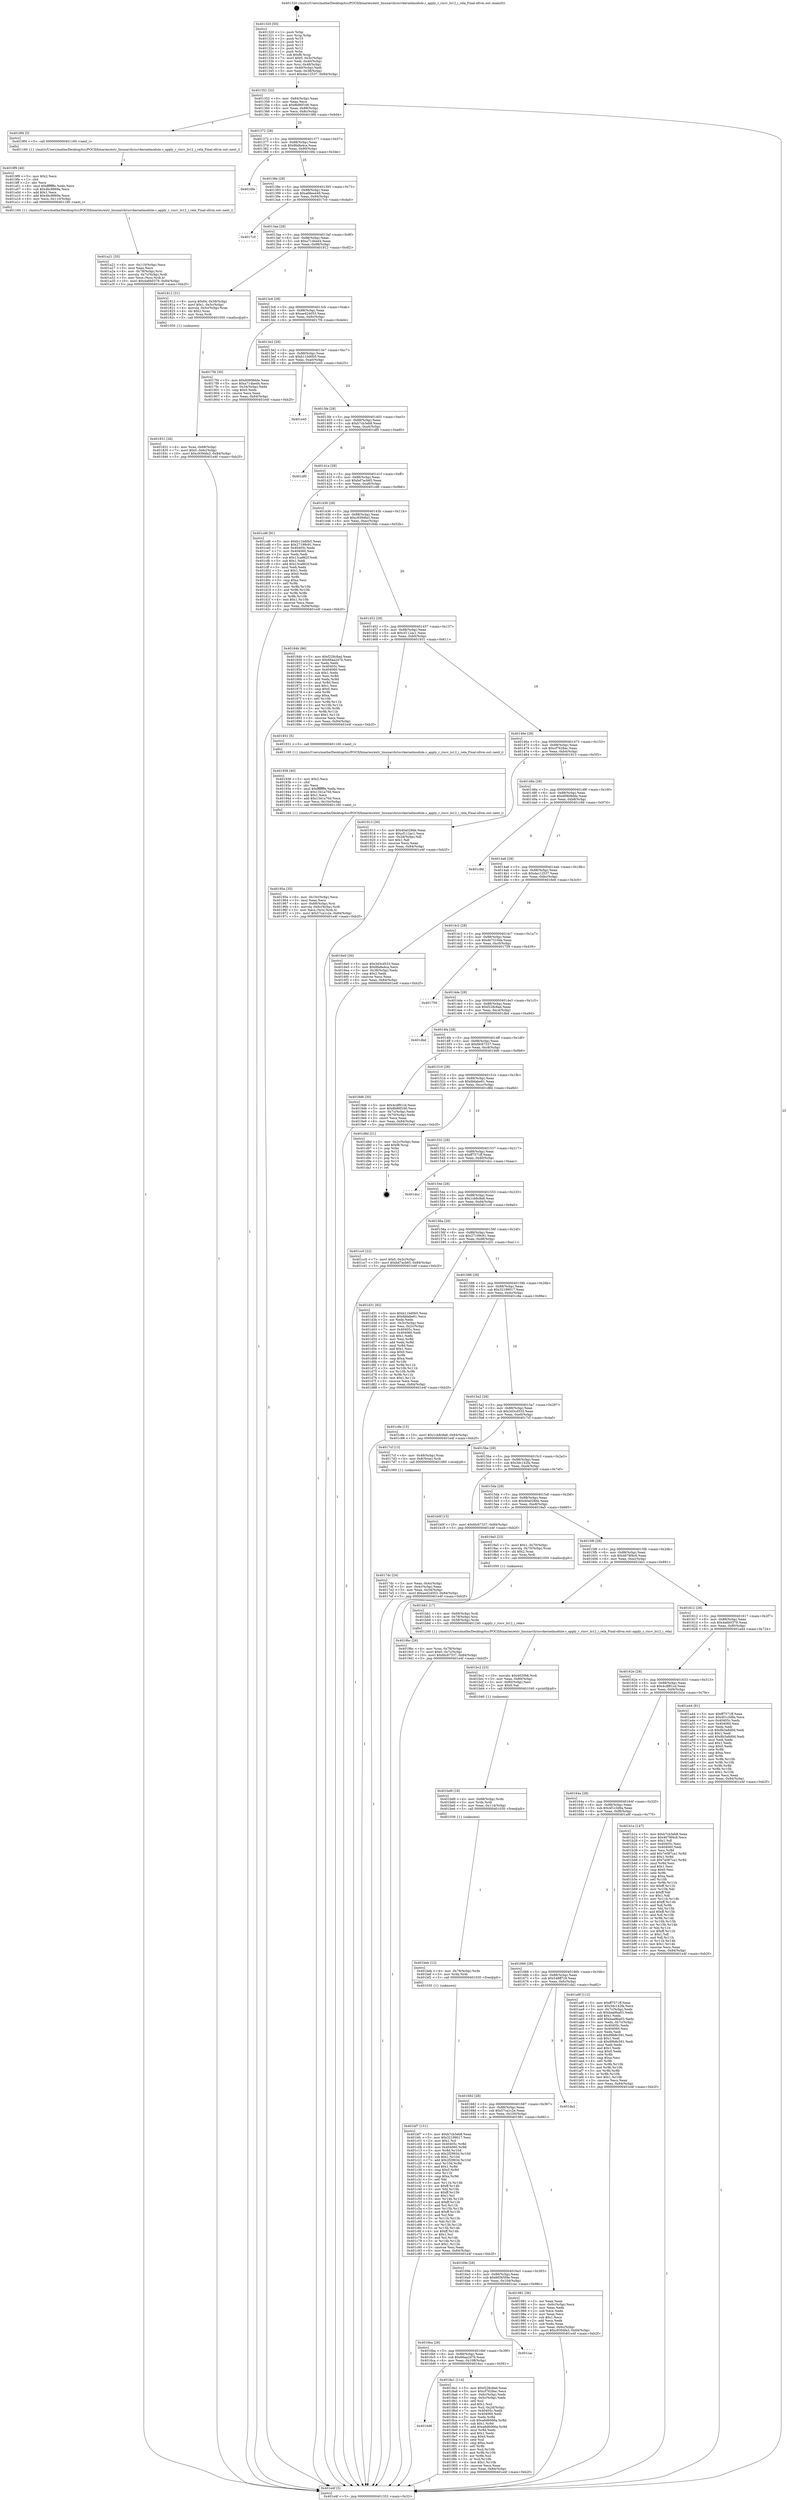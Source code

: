 digraph "0x401320" {
  label = "0x401320 (/mnt/c/Users/mathe/Desktop/tcc/POCII/binaries/extr_linuxarchriscvkernelmodule.c_apply_r_riscv_lo12_i_rela_Final-ollvm.out::main(0))"
  labelloc = "t"
  node[shape=record]

  Entry [label="",width=0.3,height=0.3,shape=circle,fillcolor=black,style=filled]
  "0x401352" [label="{
     0x401352 [32]\l
     | [instrs]\l
     &nbsp;&nbsp;0x401352 \<+6\>: mov -0x84(%rbp),%eax\l
     &nbsp;&nbsp;0x401358 \<+2\>: mov %eax,%ecx\l
     &nbsp;&nbsp;0x40135a \<+6\>: sub $0x8b86f166,%ecx\l
     &nbsp;&nbsp;0x401360 \<+6\>: mov %eax,-0x88(%rbp)\l
     &nbsp;&nbsp;0x401366 \<+6\>: mov %ecx,-0x8c(%rbp)\l
     &nbsp;&nbsp;0x40136c \<+6\>: je 00000000004019f4 \<main+0x6d4\>\l
  }"]
  "0x4019f4" [label="{
     0x4019f4 [5]\l
     | [instrs]\l
     &nbsp;&nbsp;0x4019f4 \<+5\>: call 0000000000401160 \<next_i\>\l
     | [calls]\l
     &nbsp;&nbsp;0x401160 \{1\} (/mnt/c/Users/mathe/Desktop/tcc/POCII/binaries/extr_linuxarchriscvkernelmodule.c_apply_r_riscv_lo12_i_rela_Final-ollvm.out::next_i)\l
  }"]
  "0x401372" [label="{
     0x401372 [28]\l
     | [instrs]\l
     &nbsp;&nbsp;0x401372 \<+5\>: jmp 0000000000401377 \<main+0x57\>\l
     &nbsp;&nbsp;0x401377 \<+6\>: mov -0x88(%rbp),%eax\l
     &nbsp;&nbsp;0x40137d \<+5\>: sub $0x8fa8a4ca,%eax\l
     &nbsp;&nbsp;0x401382 \<+6\>: mov %eax,-0x90(%rbp)\l
     &nbsp;&nbsp;0x401388 \<+6\>: je 00000000004016fe \<main+0x3de\>\l
  }"]
  Exit [label="",width=0.3,height=0.3,shape=circle,fillcolor=black,style=filled,peripheries=2]
  "0x4016fe" [label="{
     0x4016fe\l
  }", style=dashed]
  "0x40138e" [label="{
     0x40138e [28]\l
     | [instrs]\l
     &nbsp;&nbsp;0x40138e \<+5\>: jmp 0000000000401393 \<main+0x73\>\l
     &nbsp;&nbsp;0x401393 \<+6\>: mov -0x88(%rbp),%eax\l
     &nbsp;&nbsp;0x401399 \<+5\>: sub $0xa68ee449,%eax\l
     &nbsp;&nbsp;0x40139e \<+6\>: mov %eax,-0x94(%rbp)\l
     &nbsp;&nbsp;0x4013a4 \<+6\>: je 00000000004017c0 \<main+0x4a0\>\l
  }"]
  "0x401bf7" [label="{
     0x401bf7 [151]\l
     | [instrs]\l
     &nbsp;&nbsp;0x401bf7 \<+5\>: mov $0xb7cb3eb8,%eax\l
     &nbsp;&nbsp;0x401bfc \<+5\>: mov $0x32199017,%esi\l
     &nbsp;&nbsp;0x401c01 \<+2\>: mov $0x1,%cl\l
     &nbsp;&nbsp;0x401c03 \<+8\>: mov 0x40405c,%r8d\l
     &nbsp;&nbsp;0x401c0b \<+8\>: mov 0x404060,%r9d\l
     &nbsp;&nbsp;0x401c13 \<+3\>: mov %r8d,%r10d\l
     &nbsp;&nbsp;0x401c16 \<+7\>: sub $0x2f2993d,%r10d\l
     &nbsp;&nbsp;0x401c1d \<+4\>: sub $0x1,%r10d\l
     &nbsp;&nbsp;0x401c21 \<+7\>: add $0x2f2993d,%r10d\l
     &nbsp;&nbsp;0x401c28 \<+4\>: imul %r10d,%r8d\l
     &nbsp;&nbsp;0x401c2c \<+4\>: and $0x1,%r8d\l
     &nbsp;&nbsp;0x401c30 \<+4\>: cmp $0x0,%r8d\l
     &nbsp;&nbsp;0x401c34 \<+4\>: sete %r11b\l
     &nbsp;&nbsp;0x401c38 \<+4\>: cmp $0xa,%r9d\l
     &nbsp;&nbsp;0x401c3c \<+3\>: setl %bl\l
     &nbsp;&nbsp;0x401c3f \<+3\>: mov %r11b,%r14b\l
     &nbsp;&nbsp;0x401c42 \<+4\>: xor $0xff,%r14b\l
     &nbsp;&nbsp;0x401c46 \<+3\>: mov %bl,%r15b\l
     &nbsp;&nbsp;0x401c49 \<+4\>: xor $0xff,%r15b\l
     &nbsp;&nbsp;0x401c4d \<+3\>: xor $0x1,%cl\l
     &nbsp;&nbsp;0x401c50 \<+3\>: mov %r14b,%r12b\l
     &nbsp;&nbsp;0x401c53 \<+4\>: and $0xff,%r12b\l
     &nbsp;&nbsp;0x401c57 \<+3\>: and %cl,%r11b\l
     &nbsp;&nbsp;0x401c5a \<+3\>: mov %r15b,%r13b\l
     &nbsp;&nbsp;0x401c5d \<+4\>: and $0xff,%r13b\l
     &nbsp;&nbsp;0x401c61 \<+2\>: and %cl,%bl\l
     &nbsp;&nbsp;0x401c63 \<+3\>: or %r11b,%r12b\l
     &nbsp;&nbsp;0x401c66 \<+3\>: or %bl,%r13b\l
     &nbsp;&nbsp;0x401c69 \<+3\>: xor %r13b,%r12b\l
     &nbsp;&nbsp;0x401c6c \<+3\>: or %r15b,%r14b\l
     &nbsp;&nbsp;0x401c6f \<+4\>: xor $0xff,%r14b\l
     &nbsp;&nbsp;0x401c73 \<+3\>: or $0x1,%cl\l
     &nbsp;&nbsp;0x401c76 \<+3\>: and %cl,%r14b\l
     &nbsp;&nbsp;0x401c79 \<+3\>: or %r14b,%r12b\l
     &nbsp;&nbsp;0x401c7c \<+4\>: test $0x1,%r12b\l
     &nbsp;&nbsp;0x401c80 \<+3\>: cmovne %esi,%eax\l
     &nbsp;&nbsp;0x401c83 \<+6\>: mov %eax,-0x84(%rbp)\l
     &nbsp;&nbsp;0x401c89 \<+5\>: jmp 0000000000401e4f \<main+0xb2f\>\l
  }"]
  "0x4017c0" [label="{
     0x4017c0\l
  }", style=dashed]
  "0x4013aa" [label="{
     0x4013aa [28]\l
     | [instrs]\l
     &nbsp;&nbsp;0x4013aa \<+5\>: jmp 00000000004013af \<main+0x8f\>\l
     &nbsp;&nbsp;0x4013af \<+6\>: mov -0x88(%rbp),%eax\l
     &nbsp;&nbsp;0x4013b5 \<+5\>: sub $0xa714bed4,%eax\l
     &nbsp;&nbsp;0x4013ba \<+6\>: mov %eax,-0x98(%rbp)\l
     &nbsp;&nbsp;0x4013c0 \<+6\>: je 0000000000401812 \<main+0x4f2\>\l
  }"]
  "0x401beb" [label="{
     0x401beb [12]\l
     | [instrs]\l
     &nbsp;&nbsp;0x401beb \<+4\>: mov -0x78(%rbp),%rdx\l
     &nbsp;&nbsp;0x401bef \<+3\>: mov %rdx,%rdi\l
     &nbsp;&nbsp;0x401bf2 \<+5\>: call 0000000000401030 \<free@plt\>\l
     | [calls]\l
     &nbsp;&nbsp;0x401030 \{1\} (unknown)\l
  }"]
  "0x401812" [label="{
     0x401812 [31]\l
     | [instrs]\l
     &nbsp;&nbsp;0x401812 \<+8\>: movq $0x64,-0x58(%rbp)\l
     &nbsp;&nbsp;0x40181a \<+7\>: movl $0x1,-0x5c(%rbp)\l
     &nbsp;&nbsp;0x401821 \<+4\>: movslq -0x5c(%rbp),%rax\l
     &nbsp;&nbsp;0x401825 \<+4\>: shl $0x2,%rax\l
     &nbsp;&nbsp;0x401829 \<+3\>: mov %rax,%rdi\l
     &nbsp;&nbsp;0x40182c \<+5\>: call 0000000000401050 \<malloc@plt\>\l
     | [calls]\l
     &nbsp;&nbsp;0x401050 \{1\} (unknown)\l
  }"]
  "0x4013c6" [label="{
     0x4013c6 [28]\l
     | [instrs]\l
     &nbsp;&nbsp;0x4013c6 \<+5\>: jmp 00000000004013cb \<main+0xab\>\l
     &nbsp;&nbsp;0x4013cb \<+6\>: mov -0x88(%rbp),%eax\l
     &nbsp;&nbsp;0x4013d1 \<+5\>: sub $0xae424053,%eax\l
     &nbsp;&nbsp;0x4013d6 \<+6\>: mov %eax,-0x9c(%rbp)\l
     &nbsp;&nbsp;0x4013dc \<+6\>: je 00000000004017f4 \<main+0x4d4\>\l
  }"]
  "0x401bd9" [label="{
     0x401bd9 [18]\l
     | [instrs]\l
     &nbsp;&nbsp;0x401bd9 \<+4\>: mov -0x68(%rbp),%rdx\l
     &nbsp;&nbsp;0x401bdd \<+3\>: mov %rdx,%rdi\l
     &nbsp;&nbsp;0x401be0 \<+6\>: mov %eax,-0x114(%rbp)\l
     &nbsp;&nbsp;0x401be6 \<+5\>: call 0000000000401030 \<free@plt\>\l
     | [calls]\l
     &nbsp;&nbsp;0x401030 \{1\} (unknown)\l
  }"]
  "0x4017f4" [label="{
     0x4017f4 [30]\l
     | [instrs]\l
     &nbsp;&nbsp;0x4017f4 \<+5\>: mov $0xd0808dde,%eax\l
     &nbsp;&nbsp;0x4017f9 \<+5\>: mov $0xa714bed4,%ecx\l
     &nbsp;&nbsp;0x4017fe \<+3\>: mov -0x34(%rbp),%edx\l
     &nbsp;&nbsp;0x401801 \<+3\>: cmp $0x0,%edx\l
     &nbsp;&nbsp;0x401804 \<+3\>: cmove %ecx,%eax\l
     &nbsp;&nbsp;0x401807 \<+6\>: mov %eax,-0x84(%rbp)\l
     &nbsp;&nbsp;0x40180d \<+5\>: jmp 0000000000401e4f \<main+0xb2f\>\l
  }"]
  "0x4013e2" [label="{
     0x4013e2 [28]\l
     | [instrs]\l
     &nbsp;&nbsp;0x4013e2 \<+5\>: jmp 00000000004013e7 \<main+0xc7\>\l
     &nbsp;&nbsp;0x4013e7 \<+6\>: mov -0x88(%rbp),%eax\l
     &nbsp;&nbsp;0x4013ed \<+5\>: sub $0xb11bd0b5,%eax\l
     &nbsp;&nbsp;0x4013f2 \<+6\>: mov %eax,-0xa0(%rbp)\l
     &nbsp;&nbsp;0x4013f8 \<+6\>: je 0000000000401e45 \<main+0xb25\>\l
  }"]
  "0x401bc2" [label="{
     0x401bc2 [23]\l
     | [instrs]\l
     &nbsp;&nbsp;0x401bc2 \<+10\>: movabs $0x4020b6,%rdi\l
     &nbsp;&nbsp;0x401bcc \<+3\>: mov %eax,-0x80(%rbp)\l
     &nbsp;&nbsp;0x401bcf \<+3\>: mov -0x80(%rbp),%esi\l
     &nbsp;&nbsp;0x401bd2 \<+2\>: mov $0x0,%al\l
     &nbsp;&nbsp;0x401bd4 \<+5\>: call 0000000000401040 \<printf@plt\>\l
     | [calls]\l
     &nbsp;&nbsp;0x401040 \{1\} (unknown)\l
  }"]
  "0x401e45" [label="{
     0x401e45\l
  }", style=dashed]
  "0x4013fe" [label="{
     0x4013fe [28]\l
     | [instrs]\l
     &nbsp;&nbsp;0x4013fe \<+5\>: jmp 0000000000401403 \<main+0xe3\>\l
     &nbsp;&nbsp;0x401403 \<+6\>: mov -0x88(%rbp),%eax\l
     &nbsp;&nbsp;0x401409 \<+5\>: sub $0xb7cb3eb8,%eax\l
     &nbsp;&nbsp;0x40140e \<+6\>: mov %eax,-0xa4(%rbp)\l
     &nbsp;&nbsp;0x401414 \<+6\>: je 0000000000401df0 \<main+0xad0\>\l
  }"]
  "0x401a21" [label="{
     0x401a21 [35]\l
     | [instrs]\l
     &nbsp;&nbsp;0x401a21 \<+6\>: mov -0x110(%rbp),%ecx\l
     &nbsp;&nbsp;0x401a27 \<+3\>: imul %eax,%ecx\l
     &nbsp;&nbsp;0x401a2a \<+4\>: mov -0x78(%rbp),%rsi\l
     &nbsp;&nbsp;0x401a2e \<+4\>: movslq -0x7c(%rbp),%rdi\l
     &nbsp;&nbsp;0x401a32 \<+3\>: mov %ecx,(%rsi,%rdi,4)\l
     &nbsp;&nbsp;0x401a35 \<+10\>: movl $0x4a6b0379,-0x84(%rbp)\l
     &nbsp;&nbsp;0x401a3f \<+5\>: jmp 0000000000401e4f \<main+0xb2f\>\l
  }"]
  "0x401df0" [label="{
     0x401df0\l
  }", style=dashed]
  "0x40141a" [label="{
     0x40141a [28]\l
     | [instrs]\l
     &nbsp;&nbsp;0x40141a \<+5\>: jmp 000000000040141f \<main+0xff\>\l
     &nbsp;&nbsp;0x40141f \<+6\>: mov -0x88(%rbp),%eax\l
     &nbsp;&nbsp;0x401425 \<+5\>: sub $0xbd7acb65,%eax\l
     &nbsp;&nbsp;0x40142a \<+6\>: mov %eax,-0xa8(%rbp)\l
     &nbsp;&nbsp;0x401430 \<+6\>: je 0000000000401cd6 \<main+0x9b6\>\l
  }"]
  "0x4019f9" [label="{
     0x4019f9 [40]\l
     | [instrs]\l
     &nbsp;&nbsp;0x4019f9 \<+5\>: mov $0x2,%ecx\l
     &nbsp;&nbsp;0x4019fe \<+1\>: cltd\l
     &nbsp;&nbsp;0x4019ff \<+2\>: idiv %ecx\l
     &nbsp;&nbsp;0x401a01 \<+6\>: imul $0xfffffffe,%edx,%ecx\l
     &nbsp;&nbsp;0x401a07 \<+6\>: sub $0x4bc8869a,%ecx\l
     &nbsp;&nbsp;0x401a0d \<+3\>: add $0x1,%ecx\l
     &nbsp;&nbsp;0x401a10 \<+6\>: add $0x4bc8869a,%ecx\l
     &nbsp;&nbsp;0x401a16 \<+6\>: mov %ecx,-0x110(%rbp)\l
     &nbsp;&nbsp;0x401a1c \<+5\>: call 0000000000401160 \<next_i\>\l
     | [calls]\l
     &nbsp;&nbsp;0x401160 \{1\} (/mnt/c/Users/mathe/Desktop/tcc/POCII/binaries/extr_linuxarchriscvkernelmodule.c_apply_r_riscv_lo12_i_rela_Final-ollvm.out::next_i)\l
  }"]
  "0x401cd6" [label="{
     0x401cd6 [91]\l
     | [instrs]\l
     &nbsp;&nbsp;0x401cd6 \<+5\>: mov $0xb11bd0b5,%eax\l
     &nbsp;&nbsp;0x401cdb \<+5\>: mov $0x27199c91,%ecx\l
     &nbsp;&nbsp;0x401ce0 \<+7\>: mov 0x40405c,%edx\l
     &nbsp;&nbsp;0x401ce7 \<+7\>: mov 0x404060,%esi\l
     &nbsp;&nbsp;0x401cee \<+2\>: mov %edx,%edi\l
     &nbsp;&nbsp;0x401cf0 \<+6\>: sub $0x13ca862f,%edi\l
     &nbsp;&nbsp;0x401cf6 \<+3\>: sub $0x1,%edi\l
     &nbsp;&nbsp;0x401cf9 \<+6\>: add $0x13ca862f,%edi\l
     &nbsp;&nbsp;0x401cff \<+3\>: imul %edi,%edx\l
     &nbsp;&nbsp;0x401d02 \<+3\>: and $0x1,%edx\l
     &nbsp;&nbsp;0x401d05 \<+3\>: cmp $0x0,%edx\l
     &nbsp;&nbsp;0x401d08 \<+4\>: sete %r8b\l
     &nbsp;&nbsp;0x401d0c \<+3\>: cmp $0xa,%esi\l
     &nbsp;&nbsp;0x401d0f \<+4\>: setl %r9b\l
     &nbsp;&nbsp;0x401d13 \<+3\>: mov %r8b,%r10b\l
     &nbsp;&nbsp;0x401d16 \<+3\>: and %r9b,%r10b\l
     &nbsp;&nbsp;0x401d19 \<+3\>: xor %r9b,%r8b\l
     &nbsp;&nbsp;0x401d1c \<+3\>: or %r8b,%r10b\l
     &nbsp;&nbsp;0x401d1f \<+4\>: test $0x1,%r10b\l
     &nbsp;&nbsp;0x401d23 \<+3\>: cmovne %ecx,%eax\l
     &nbsp;&nbsp;0x401d26 \<+6\>: mov %eax,-0x84(%rbp)\l
     &nbsp;&nbsp;0x401d2c \<+5\>: jmp 0000000000401e4f \<main+0xb2f\>\l
  }"]
  "0x401436" [label="{
     0x401436 [28]\l
     | [instrs]\l
     &nbsp;&nbsp;0x401436 \<+5\>: jmp 000000000040143b \<main+0x11b\>\l
     &nbsp;&nbsp;0x40143b \<+6\>: mov -0x88(%rbp),%eax\l
     &nbsp;&nbsp;0x401441 \<+5\>: sub $0xc9394fa3,%eax\l
     &nbsp;&nbsp;0x401446 \<+6\>: mov %eax,-0xac(%rbp)\l
     &nbsp;&nbsp;0x40144c \<+6\>: je 000000000040184b \<main+0x52b\>\l
  }"]
  "0x4019bc" [label="{
     0x4019bc [26]\l
     | [instrs]\l
     &nbsp;&nbsp;0x4019bc \<+4\>: mov %rax,-0x78(%rbp)\l
     &nbsp;&nbsp;0x4019c0 \<+7\>: movl $0x0,-0x7c(%rbp)\l
     &nbsp;&nbsp;0x4019c7 \<+10\>: movl $0xfdc67337,-0x84(%rbp)\l
     &nbsp;&nbsp;0x4019d1 \<+5\>: jmp 0000000000401e4f \<main+0xb2f\>\l
  }"]
  "0x40184b" [label="{
     0x40184b [86]\l
     | [instrs]\l
     &nbsp;&nbsp;0x40184b \<+5\>: mov $0xf228c8ad,%eax\l
     &nbsp;&nbsp;0x401850 \<+5\>: mov $0x66aa2d7b,%ecx\l
     &nbsp;&nbsp;0x401855 \<+2\>: xor %edx,%edx\l
     &nbsp;&nbsp;0x401857 \<+7\>: mov 0x40405c,%esi\l
     &nbsp;&nbsp;0x40185e \<+7\>: mov 0x404060,%edi\l
     &nbsp;&nbsp;0x401865 \<+3\>: sub $0x1,%edx\l
     &nbsp;&nbsp;0x401868 \<+3\>: mov %esi,%r8d\l
     &nbsp;&nbsp;0x40186b \<+3\>: add %edx,%r8d\l
     &nbsp;&nbsp;0x40186e \<+4\>: imul %r8d,%esi\l
     &nbsp;&nbsp;0x401872 \<+3\>: and $0x1,%esi\l
     &nbsp;&nbsp;0x401875 \<+3\>: cmp $0x0,%esi\l
     &nbsp;&nbsp;0x401878 \<+4\>: sete %r9b\l
     &nbsp;&nbsp;0x40187c \<+3\>: cmp $0xa,%edi\l
     &nbsp;&nbsp;0x40187f \<+4\>: setl %r10b\l
     &nbsp;&nbsp;0x401883 \<+3\>: mov %r9b,%r11b\l
     &nbsp;&nbsp;0x401886 \<+3\>: and %r10b,%r11b\l
     &nbsp;&nbsp;0x401889 \<+3\>: xor %r10b,%r9b\l
     &nbsp;&nbsp;0x40188c \<+3\>: or %r9b,%r11b\l
     &nbsp;&nbsp;0x40188f \<+4\>: test $0x1,%r11b\l
     &nbsp;&nbsp;0x401893 \<+3\>: cmovne %ecx,%eax\l
     &nbsp;&nbsp;0x401896 \<+6\>: mov %eax,-0x84(%rbp)\l
     &nbsp;&nbsp;0x40189c \<+5\>: jmp 0000000000401e4f \<main+0xb2f\>\l
  }"]
  "0x401452" [label="{
     0x401452 [28]\l
     | [instrs]\l
     &nbsp;&nbsp;0x401452 \<+5\>: jmp 0000000000401457 \<main+0x137\>\l
     &nbsp;&nbsp;0x401457 \<+6\>: mov -0x88(%rbp),%eax\l
     &nbsp;&nbsp;0x40145d \<+5\>: sub $0xcf112ac1,%eax\l
     &nbsp;&nbsp;0x401462 \<+6\>: mov %eax,-0xb0(%rbp)\l
     &nbsp;&nbsp;0x401468 \<+6\>: je 0000000000401931 \<main+0x611\>\l
  }"]
  "0x40195e" [label="{
     0x40195e [35]\l
     | [instrs]\l
     &nbsp;&nbsp;0x40195e \<+6\>: mov -0x10c(%rbp),%ecx\l
     &nbsp;&nbsp;0x401964 \<+3\>: imul %eax,%ecx\l
     &nbsp;&nbsp;0x401967 \<+4\>: mov -0x68(%rbp),%rsi\l
     &nbsp;&nbsp;0x40196b \<+4\>: movslq -0x6c(%rbp),%rdi\l
     &nbsp;&nbsp;0x40196f \<+3\>: mov %ecx,(%rsi,%rdi,4)\l
     &nbsp;&nbsp;0x401972 \<+10\>: movl $0x57ca1c2e,-0x84(%rbp)\l
     &nbsp;&nbsp;0x40197c \<+5\>: jmp 0000000000401e4f \<main+0xb2f\>\l
  }"]
  "0x401931" [label="{
     0x401931 [5]\l
     | [instrs]\l
     &nbsp;&nbsp;0x401931 \<+5\>: call 0000000000401160 \<next_i\>\l
     | [calls]\l
     &nbsp;&nbsp;0x401160 \{1\} (/mnt/c/Users/mathe/Desktop/tcc/POCII/binaries/extr_linuxarchriscvkernelmodule.c_apply_r_riscv_lo12_i_rela_Final-ollvm.out::next_i)\l
  }"]
  "0x40146e" [label="{
     0x40146e [28]\l
     | [instrs]\l
     &nbsp;&nbsp;0x40146e \<+5\>: jmp 0000000000401473 \<main+0x153\>\l
     &nbsp;&nbsp;0x401473 \<+6\>: mov -0x88(%rbp),%eax\l
     &nbsp;&nbsp;0x401479 \<+5\>: sub $0xcf7628ac,%eax\l
     &nbsp;&nbsp;0x40147e \<+6\>: mov %eax,-0xb4(%rbp)\l
     &nbsp;&nbsp;0x401484 \<+6\>: je 0000000000401913 \<main+0x5f3\>\l
  }"]
  "0x401936" [label="{
     0x401936 [40]\l
     | [instrs]\l
     &nbsp;&nbsp;0x401936 \<+5\>: mov $0x2,%ecx\l
     &nbsp;&nbsp;0x40193b \<+1\>: cltd\l
     &nbsp;&nbsp;0x40193c \<+2\>: idiv %ecx\l
     &nbsp;&nbsp;0x40193e \<+6\>: imul $0xfffffffe,%edx,%ecx\l
     &nbsp;&nbsp;0x401944 \<+6\>: sub $0x1341a70d,%ecx\l
     &nbsp;&nbsp;0x40194a \<+3\>: add $0x1,%ecx\l
     &nbsp;&nbsp;0x40194d \<+6\>: add $0x1341a70d,%ecx\l
     &nbsp;&nbsp;0x401953 \<+6\>: mov %ecx,-0x10c(%rbp)\l
     &nbsp;&nbsp;0x401959 \<+5\>: call 0000000000401160 \<next_i\>\l
     | [calls]\l
     &nbsp;&nbsp;0x401160 \{1\} (/mnt/c/Users/mathe/Desktop/tcc/POCII/binaries/extr_linuxarchriscvkernelmodule.c_apply_r_riscv_lo12_i_rela_Final-ollvm.out::next_i)\l
  }"]
  "0x401913" [label="{
     0x401913 [30]\l
     | [instrs]\l
     &nbsp;&nbsp;0x401913 \<+5\>: mov $0x40a028de,%eax\l
     &nbsp;&nbsp;0x401918 \<+5\>: mov $0xcf112ac1,%ecx\l
     &nbsp;&nbsp;0x40191d \<+3\>: mov -0x2d(%rbp),%dl\l
     &nbsp;&nbsp;0x401920 \<+3\>: test $0x1,%dl\l
     &nbsp;&nbsp;0x401923 \<+3\>: cmovne %ecx,%eax\l
     &nbsp;&nbsp;0x401926 \<+6\>: mov %eax,-0x84(%rbp)\l
     &nbsp;&nbsp;0x40192c \<+5\>: jmp 0000000000401e4f \<main+0xb2f\>\l
  }"]
  "0x40148a" [label="{
     0x40148a [28]\l
     | [instrs]\l
     &nbsp;&nbsp;0x40148a \<+5\>: jmp 000000000040148f \<main+0x16f\>\l
     &nbsp;&nbsp;0x40148f \<+6\>: mov -0x88(%rbp),%eax\l
     &nbsp;&nbsp;0x401495 \<+5\>: sub $0xd0808dde,%eax\l
     &nbsp;&nbsp;0x40149a \<+6\>: mov %eax,-0xb8(%rbp)\l
     &nbsp;&nbsp;0x4014a0 \<+6\>: je 0000000000401c9d \<main+0x97d\>\l
  }"]
  "0x4016d6" [label="{
     0x4016d6\l
  }", style=dashed]
  "0x401c9d" [label="{
     0x401c9d\l
  }", style=dashed]
  "0x4014a6" [label="{
     0x4014a6 [28]\l
     | [instrs]\l
     &nbsp;&nbsp;0x4014a6 \<+5\>: jmp 00000000004014ab \<main+0x18b\>\l
     &nbsp;&nbsp;0x4014ab \<+6\>: mov -0x88(%rbp),%eax\l
     &nbsp;&nbsp;0x4014b1 \<+5\>: sub $0xdac12537,%eax\l
     &nbsp;&nbsp;0x4014b6 \<+6\>: mov %eax,-0xbc(%rbp)\l
     &nbsp;&nbsp;0x4014bc \<+6\>: je 00000000004016e0 \<main+0x3c0\>\l
  }"]
  "0x4018a1" [label="{
     0x4018a1 [114]\l
     | [instrs]\l
     &nbsp;&nbsp;0x4018a1 \<+5\>: mov $0xf228c8ad,%eax\l
     &nbsp;&nbsp;0x4018a6 \<+5\>: mov $0xcf7628ac,%ecx\l
     &nbsp;&nbsp;0x4018ab \<+3\>: mov -0x6c(%rbp),%edx\l
     &nbsp;&nbsp;0x4018ae \<+3\>: cmp -0x5c(%rbp),%edx\l
     &nbsp;&nbsp;0x4018b1 \<+4\>: setl %sil\l
     &nbsp;&nbsp;0x4018b5 \<+4\>: and $0x1,%sil\l
     &nbsp;&nbsp;0x4018b9 \<+4\>: mov %sil,-0x2d(%rbp)\l
     &nbsp;&nbsp;0x4018bd \<+7\>: mov 0x40405c,%edx\l
     &nbsp;&nbsp;0x4018c4 \<+7\>: mov 0x404060,%edi\l
     &nbsp;&nbsp;0x4018cb \<+3\>: mov %edx,%r8d\l
     &nbsp;&nbsp;0x4018ce \<+7\>: sub $0xa6d6066a,%r8d\l
     &nbsp;&nbsp;0x4018d5 \<+4\>: sub $0x1,%r8d\l
     &nbsp;&nbsp;0x4018d9 \<+7\>: add $0xa6d6066a,%r8d\l
     &nbsp;&nbsp;0x4018e0 \<+4\>: imul %r8d,%edx\l
     &nbsp;&nbsp;0x4018e4 \<+3\>: and $0x1,%edx\l
     &nbsp;&nbsp;0x4018e7 \<+3\>: cmp $0x0,%edx\l
     &nbsp;&nbsp;0x4018ea \<+4\>: sete %sil\l
     &nbsp;&nbsp;0x4018ee \<+3\>: cmp $0xa,%edi\l
     &nbsp;&nbsp;0x4018f1 \<+4\>: setl %r9b\l
     &nbsp;&nbsp;0x4018f5 \<+3\>: mov %sil,%r10b\l
     &nbsp;&nbsp;0x4018f8 \<+3\>: and %r9b,%r10b\l
     &nbsp;&nbsp;0x4018fb \<+3\>: xor %r9b,%sil\l
     &nbsp;&nbsp;0x4018fe \<+3\>: or %sil,%r10b\l
     &nbsp;&nbsp;0x401901 \<+4\>: test $0x1,%r10b\l
     &nbsp;&nbsp;0x401905 \<+3\>: cmovne %ecx,%eax\l
     &nbsp;&nbsp;0x401908 \<+6\>: mov %eax,-0x84(%rbp)\l
     &nbsp;&nbsp;0x40190e \<+5\>: jmp 0000000000401e4f \<main+0xb2f\>\l
  }"]
  "0x4016e0" [label="{
     0x4016e0 [30]\l
     | [instrs]\l
     &nbsp;&nbsp;0x4016e0 \<+5\>: mov $0x3d3cd533,%eax\l
     &nbsp;&nbsp;0x4016e5 \<+5\>: mov $0x8fa8a4ca,%ecx\l
     &nbsp;&nbsp;0x4016ea \<+3\>: mov -0x38(%rbp),%edx\l
     &nbsp;&nbsp;0x4016ed \<+3\>: cmp $0x2,%edx\l
     &nbsp;&nbsp;0x4016f0 \<+3\>: cmovne %ecx,%eax\l
     &nbsp;&nbsp;0x4016f3 \<+6\>: mov %eax,-0x84(%rbp)\l
     &nbsp;&nbsp;0x4016f9 \<+5\>: jmp 0000000000401e4f \<main+0xb2f\>\l
  }"]
  "0x4014c2" [label="{
     0x4014c2 [28]\l
     | [instrs]\l
     &nbsp;&nbsp;0x4014c2 \<+5\>: jmp 00000000004014c7 \<main+0x1a7\>\l
     &nbsp;&nbsp;0x4014c7 \<+6\>: mov -0x88(%rbp),%eax\l
     &nbsp;&nbsp;0x4014cd \<+5\>: sub $0xde7310da,%eax\l
     &nbsp;&nbsp;0x4014d2 \<+6\>: mov %eax,-0xc0(%rbp)\l
     &nbsp;&nbsp;0x4014d8 \<+6\>: je 0000000000401759 \<main+0x439\>\l
  }"]
  "0x401e4f" [label="{
     0x401e4f [5]\l
     | [instrs]\l
     &nbsp;&nbsp;0x401e4f \<+5\>: jmp 0000000000401352 \<main+0x32\>\l
  }"]
  "0x401320" [label="{
     0x401320 [50]\l
     | [instrs]\l
     &nbsp;&nbsp;0x401320 \<+1\>: push %rbp\l
     &nbsp;&nbsp;0x401321 \<+3\>: mov %rsp,%rbp\l
     &nbsp;&nbsp;0x401324 \<+2\>: push %r15\l
     &nbsp;&nbsp;0x401326 \<+2\>: push %r14\l
     &nbsp;&nbsp;0x401328 \<+2\>: push %r13\l
     &nbsp;&nbsp;0x40132a \<+2\>: push %r12\l
     &nbsp;&nbsp;0x40132c \<+1\>: push %rbx\l
     &nbsp;&nbsp;0x40132d \<+7\>: sub $0xf8,%rsp\l
     &nbsp;&nbsp;0x401334 \<+7\>: movl $0x0,-0x3c(%rbp)\l
     &nbsp;&nbsp;0x40133b \<+3\>: mov %edi,-0x40(%rbp)\l
     &nbsp;&nbsp;0x40133e \<+4\>: mov %rsi,-0x48(%rbp)\l
     &nbsp;&nbsp;0x401342 \<+3\>: mov -0x40(%rbp),%edi\l
     &nbsp;&nbsp;0x401345 \<+3\>: mov %edi,-0x38(%rbp)\l
     &nbsp;&nbsp;0x401348 \<+10\>: movl $0xdac12537,-0x84(%rbp)\l
  }"]
  "0x4016ba" [label="{
     0x4016ba [28]\l
     | [instrs]\l
     &nbsp;&nbsp;0x4016ba \<+5\>: jmp 00000000004016bf \<main+0x39f\>\l
     &nbsp;&nbsp;0x4016bf \<+6\>: mov -0x88(%rbp),%eax\l
     &nbsp;&nbsp;0x4016c5 \<+5\>: sub $0x66aa2d7b,%eax\l
     &nbsp;&nbsp;0x4016ca \<+6\>: mov %eax,-0x108(%rbp)\l
     &nbsp;&nbsp;0x4016d0 \<+6\>: je 00000000004018a1 \<main+0x581\>\l
  }"]
  "0x401759" [label="{
     0x401759\l
  }", style=dashed]
  "0x4014de" [label="{
     0x4014de [28]\l
     | [instrs]\l
     &nbsp;&nbsp;0x4014de \<+5\>: jmp 00000000004014e3 \<main+0x1c3\>\l
     &nbsp;&nbsp;0x4014e3 \<+6\>: mov -0x88(%rbp),%eax\l
     &nbsp;&nbsp;0x4014e9 \<+5\>: sub $0xf228c8ad,%eax\l
     &nbsp;&nbsp;0x4014ee \<+6\>: mov %eax,-0xc4(%rbp)\l
     &nbsp;&nbsp;0x4014f4 \<+6\>: je 0000000000401dbd \<main+0xa9d\>\l
  }"]
  "0x401cac" [label="{
     0x401cac\l
  }", style=dashed]
  "0x401dbd" [label="{
     0x401dbd\l
  }", style=dashed]
  "0x4014fa" [label="{
     0x4014fa [28]\l
     | [instrs]\l
     &nbsp;&nbsp;0x4014fa \<+5\>: jmp 00000000004014ff \<main+0x1df\>\l
     &nbsp;&nbsp;0x4014ff \<+6\>: mov -0x88(%rbp),%eax\l
     &nbsp;&nbsp;0x401505 \<+5\>: sub $0xfdc67337,%eax\l
     &nbsp;&nbsp;0x40150a \<+6\>: mov %eax,-0xc8(%rbp)\l
     &nbsp;&nbsp;0x401510 \<+6\>: je 00000000004019d6 \<main+0x6b6\>\l
  }"]
  "0x40169e" [label="{
     0x40169e [28]\l
     | [instrs]\l
     &nbsp;&nbsp;0x40169e \<+5\>: jmp 00000000004016a3 \<main+0x383\>\l
     &nbsp;&nbsp;0x4016a3 \<+6\>: mov -0x88(%rbp),%eax\l
     &nbsp;&nbsp;0x4016a9 \<+5\>: sub $0x66565f4e,%eax\l
     &nbsp;&nbsp;0x4016ae \<+6\>: mov %eax,-0x104(%rbp)\l
     &nbsp;&nbsp;0x4016b4 \<+6\>: je 0000000000401cac \<main+0x98c\>\l
  }"]
  "0x4019d6" [label="{
     0x4019d6 [30]\l
     | [instrs]\l
     &nbsp;&nbsp;0x4019d6 \<+5\>: mov $0x4cdf81cd,%eax\l
     &nbsp;&nbsp;0x4019db \<+5\>: mov $0x8b86f166,%ecx\l
     &nbsp;&nbsp;0x4019e0 \<+3\>: mov -0x7c(%rbp),%edx\l
     &nbsp;&nbsp;0x4019e3 \<+3\>: cmp -0x70(%rbp),%edx\l
     &nbsp;&nbsp;0x4019e6 \<+3\>: cmovl %ecx,%eax\l
     &nbsp;&nbsp;0x4019e9 \<+6\>: mov %eax,-0x84(%rbp)\l
     &nbsp;&nbsp;0x4019ef \<+5\>: jmp 0000000000401e4f \<main+0xb2f\>\l
  }"]
  "0x401516" [label="{
     0x401516 [28]\l
     | [instrs]\l
     &nbsp;&nbsp;0x401516 \<+5\>: jmp 000000000040151b \<main+0x1fb\>\l
     &nbsp;&nbsp;0x40151b \<+6\>: mov -0x88(%rbp),%eax\l
     &nbsp;&nbsp;0x401521 \<+5\>: sub $0xfddabe61,%eax\l
     &nbsp;&nbsp;0x401526 \<+6\>: mov %eax,-0xcc(%rbp)\l
     &nbsp;&nbsp;0x40152c \<+6\>: je 0000000000401d8d \<main+0xa6d\>\l
  }"]
  "0x401981" [label="{
     0x401981 [36]\l
     | [instrs]\l
     &nbsp;&nbsp;0x401981 \<+2\>: xor %eax,%eax\l
     &nbsp;&nbsp;0x401983 \<+3\>: mov -0x6c(%rbp),%ecx\l
     &nbsp;&nbsp;0x401986 \<+2\>: mov %eax,%edx\l
     &nbsp;&nbsp;0x401988 \<+2\>: sub %ecx,%edx\l
     &nbsp;&nbsp;0x40198a \<+2\>: mov %eax,%ecx\l
     &nbsp;&nbsp;0x40198c \<+3\>: sub $0x1,%ecx\l
     &nbsp;&nbsp;0x40198f \<+2\>: add %ecx,%edx\l
     &nbsp;&nbsp;0x401991 \<+2\>: sub %edx,%eax\l
     &nbsp;&nbsp;0x401993 \<+3\>: mov %eax,-0x6c(%rbp)\l
     &nbsp;&nbsp;0x401996 \<+10\>: movl $0xc9394fa3,-0x84(%rbp)\l
     &nbsp;&nbsp;0x4019a0 \<+5\>: jmp 0000000000401e4f \<main+0xb2f\>\l
  }"]
  "0x401d8d" [label="{
     0x401d8d [21]\l
     | [instrs]\l
     &nbsp;&nbsp;0x401d8d \<+3\>: mov -0x2c(%rbp),%eax\l
     &nbsp;&nbsp;0x401d90 \<+7\>: add $0xf8,%rsp\l
     &nbsp;&nbsp;0x401d97 \<+1\>: pop %rbx\l
     &nbsp;&nbsp;0x401d98 \<+2\>: pop %r12\l
     &nbsp;&nbsp;0x401d9a \<+2\>: pop %r13\l
     &nbsp;&nbsp;0x401d9c \<+2\>: pop %r14\l
     &nbsp;&nbsp;0x401d9e \<+2\>: pop %r15\l
     &nbsp;&nbsp;0x401da0 \<+1\>: pop %rbp\l
     &nbsp;&nbsp;0x401da1 \<+1\>: ret\l
  }"]
  "0x401532" [label="{
     0x401532 [28]\l
     | [instrs]\l
     &nbsp;&nbsp;0x401532 \<+5\>: jmp 0000000000401537 \<main+0x217\>\l
     &nbsp;&nbsp;0x401537 \<+6\>: mov -0x88(%rbp),%eax\l
     &nbsp;&nbsp;0x40153d \<+5\>: sub $0xff7571ff,%eax\l
     &nbsp;&nbsp;0x401542 \<+6\>: mov %eax,-0xd0(%rbp)\l
     &nbsp;&nbsp;0x401548 \<+6\>: je 0000000000401dcc \<main+0xaac\>\l
  }"]
  "0x401682" [label="{
     0x401682 [28]\l
     | [instrs]\l
     &nbsp;&nbsp;0x401682 \<+5\>: jmp 0000000000401687 \<main+0x367\>\l
     &nbsp;&nbsp;0x401687 \<+6\>: mov -0x88(%rbp),%eax\l
     &nbsp;&nbsp;0x40168d \<+5\>: sub $0x57ca1c2e,%eax\l
     &nbsp;&nbsp;0x401692 \<+6\>: mov %eax,-0x100(%rbp)\l
     &nbsp;&nbsp;0x401698 \<+6\>: je 0000000000401981 \<main+0x661\>\l
  }"]
  "0x401dcc" [label="{
     0x401dcc\l
  }", style=dashed]
  "0x40154e" [label="{
     0x40154e [28]\l
     | [instrs]\l
     &nbsp;&nbsp;0x40154e \<+5\>: jmp 0000000000401553 \<main+0x233\>\l
     &nbsp;&nbsp;0x401553 \<+6\>: mov -0x88(%rbp),%eax\l
     &nbsp;&nbsp;0x401559 \<+5\>: sub $0x1cb8c8a6,%eax\l
     &nbsp;&nbsp;0x40155e \<+6\>: mov %eax,-0xd4(%rbp)\l
     &nbsp;&nbsp;0x401564 \<+6\>: je 0000000000401cc0 \<main+0x9a0\>\l
  }"]
  "0x401da2" [label="{
     0x401da2\l
  }", style=dashed]
  "0x401cc0" [label="{
     0x401cc0 [22]\l
     | [instrs]\l
     &nbsp;&nbsp;0x401cc0 \<+7\>: movl $0x0,-0x3c(%rbp)\l
     &nbsp;&nbsp;0x401cc7 \<+10\>: movl $0xbd7acb65,-0x84(%rbp)\l
     &nbsp;&nbsp;0x401cd1 \<+5\>: jmp 0000000000401e4f \<main+0xb2f\>\l
  }"]
  "0x40156a" [label="{
     0x40156a [28]\l
     | [instrs]\l
     &nbsp;&nbsp;0x40156a \<+5\>: jmp 000000000040156f \<main+0x24f\>\l
     &nbsp;&nbsp;0x40156f \<+6\>: mov -0x88(%rbp),%eax\l
     &nbsp;&nbsp;0x401575 \<+5\>: sub $0x27199c91,%eax\l
     &nbsp;&nbsp;0x40157a \<+6\>: mov %eax,-0xd8(%rbp)\l
     &nbsp;&nbsp;0x401580 \<+6\>: je 0000000000401d31 \<main+0xa11\>\l
  }"]
  "0x401666" [label="{
     0x401666 [28]\l
     | [instrs]\l
     &nbsp;&nbsp;0x401666 \<+5\>: jmp 000000000040166b \<main+0x34b\>\l
     &nbsp;&nbsp;0x40166b \<+6\>: mov -0x88(%rbp),%eax\l
     &nbsp;&nbsp;0x401671 \<+5\>: sub $0x548ff7c9,%eax\l
     &nbsp;&nbsp;0x401676 \<+6\>: mov %eax,-0xfc(%rbp)\l
     &nbsp;&nbsp;0x40167c \<+6\>: je 0000000000401da2 \<main+0xa82\>\l
  }"]
  "0x401d31" [label="{
     0x401d31 [92]\l
     | [instrs]\l
     &nbsp;&nbsp;0x401d31 \<+5\>: mov $0xb11bd0b5,%eax\l
     &nbsp;&nbsp;0x401d36 \<+5\>: mov $0xfddabe61,%ecx\l
     &nbsp;&nbsp;0x401d3b \<+2\>: xor %edx,%edx\l
     &nbsp;&nbsp;0x401d3d \<+3\>: mov -0x3c(%rbp),%esi\l
     &nbsp;&nbsp;0x401d40 \<+3\>: mov %esi,-0x2c(%rbp)\l
     &nbsp;&nbsp;0x401d43 \<+7\>: mov 0x40405c,%esi\l
     &nbsp;&nbsp;0x401d4a \<+7\>: mov 0x404060,%edi\l
     &nbsp;&nbsp;0x401d51 \<+3\>: sub $0x1,%edx\l
     &nbsp;&nbsp;0x401d54 \<+3\>: mov %esi,%r8d\l
     &nbsp;&nbsp;0x401d57 \<+3\>: add %edx,%r8d\l
     &nbsp;&nbsp;0x401d5a \<+4\>: imul %r8d,%esi\l
     &nbsp;&nbsp;0x401d5e \<+3\>: and $0x1,%esi\l
     &nbsp;&nbsp;0x401d61 \<+3\>: cmp $0x0,%esi\l
     &nbsp;&nbsp;0x401d64 \<+4\>: sete %r9b\l
     &nbsp;&nbsp;0x401d68 \<+3\>: cmp $0xa,%edi\l
     &nbsp;&nbsp;0x401d6b \<+4\>: setl %r10b\l
     &nbsp;&nbsp;0x401d6f \<+3\>: mov %r9b,%r11b\l
     &nbsp;&nbsp;0x401d72 \<+3\>: and %r10b,%r11b\l
     &nbsp;&nbsp;0x401d75 \<+3\>: xor %r10b,%r9b\l
     &nbsp;&nbsp;0x401d78 \<+3\>: or %r9b,%r11b\l
     &nbsp;&nbsp;0x401d7b \<+4\>: test $0x1,%r11b\l
     &nbsp;&nbsp;0x401d7f \<+3\>: cmovne %ecx,%eax\l
     &nbsp;&nbsp;0x401d82 \<+6\>: mov %eax,-0x84(%rbp)\l
     &nbsp;&nbsp;0x401d88 \<+5\>: jmp 0000000000401e4f \<main+0xb2f\>\l
  }"]
  "0x401586" [label="{
     0x401586 [28]\l
     | [instrs]\l
     &nbsp;&nbsp;0x401586 \<+5\>: jmp 000000000040158b \<main+0x26b\>\l
     &nbsp;&nbsp;0x40158b \<+6\>: mov -0x88(%rbp),%eax\l
     &nbsp;&nbsp;0x401591 \<+5\>: sub $0x32199017,%eax\l
     &nbsp;&nbsp;0x401596 \<+6\>: mov %eax,-0xdc(%rbp)\l
     &nbsp;&nbsp;0x40159c \<+6\>: je 0000000000401c8e \<main+0x96e\>\l
  }"]
  "0x401a9f" [label="{
     0x401a9f [112]\l
     | [instrs]\l
     &nbsp;&nbsp;0x401a9f \<+5\>: mov $0xff7571ff,%eax\l
     &nbsp;&nbsp;0x401aa4 \<+5\>: mov $0x3dc142fa,%ecx\l
     &nbsp;&nbsp;0x401aa9 \<+3\>: mov -0x7c(%rbp),%edx\l
     &nbsp;&nbsp;0x401aac \<+6\>: sub $0xbaa9ba03,%edx\l
     &nbsp;&nbsp;0x401ab2 \<+3\>: add $0x1,%edx\l
     &nbsp;&nbsp;0x401ab5 \<+6\>: add $0xbaa9ba03,%edx\l
     &nbsp;&nbsp;0x401abb \<+3\>: mov %edx,-0x7c(%rbp)\l
     &nbsp;&nbsp;0x401abe \<+7\>: mov 0x40405c,%edx\l
     &nbsp;&nbsp;0x401ac5 \<+7\>: mov 0x404060,%esi\l
     &nbsp;&nbsp;0x401acc \<+2\>: mov %edx,%edi\l
     &nbsp;&nbsp;0x401ace \<+6\>: add $0x89b8c591,%edi\l
     &nbsp;&nbsp;0x401ad4 \<+3\>: sub $0x1,%edi\l
     &nbsp;&nbsp;0x401ad7 \<+6\>: sub $0x89b8c591,%edi\l
     &nbsp;&nbsp;0x401add \<+3\>: imul %edi,%edx\l
     &nbsp;&nbsp;0x401ae0 \<+3\>: and $0x1,%edx\l
     &nbsp;&nbsp;0x401ae3 \<+3\>: cmp $0x0,%edx\l
     &nbsp;&nbsp;0x401ae6 \<+4\>: sete %r8b\l
     &nbsp;&nbsp;0x401aea \<+3\>: cmp $0xa,%esi\l
     &nbsp;&nbsp;0x401aed \<+4\>: setl %r9b\l
     &nbsp;&nbsp;0x401af1 \<+3\>: mov %r8b,%r10b\l
     &nbsp;&nbsp;0x401af4 \<+3\>: and %r9b,%r10b\l
     &nbsp;&nbsp;0x401af7 \<+3\>: xor %r9b,%r8b\l
     &nbsp;&nbsp;0x401afa \<+3\>: or %r8b,%r10b\l
     &nbsp;&nbsp;0x401afd \<+4\>: test $0x1,%r10b\l
     &nbsp;&nbsp;0x401b01 \<+3\>: cmovne %ecx,%eax\l
     &nbsp;&nbsp;0x401b04 \<+6\>: mov %eax,-0x84(%rbp)\l
     &nbsp;&nbsp;0x401b0a \<+5\>: jmp 0000000000401e4f \<main+0xb2f\>\l
  }"]
  "0x401c8e" [label="{
     0x401c8e [15]\l
     | [instrs]\l
     &nbsp;&nbsp;0x401c8e \<+10\>: movl $0x1cb8c8a6,-0x84(%rbp)\l
     &nbsp;&nbsp;0x401c98 \<+5\>: jmp 0000000000401e4f \<main+0xb2f\>\l
  }"]
  "0x4015a2" [label="{
     0x4015a2 [28]\l
     | [instrs]\l
     &nbsp;&nbsp;0x4015a2 \<+5\>: jmp 00000000004015a7 \<main+0x287\>\l
     &nbsp;&nbsp;0x4015a7 \<+6\>: mov -0x88(%rbp),%eax\l
     &nbsp;&nbsp;0x4015ad \<+5\>: sub $0x3d3cd533,%eax\l
     &nbsp;&nbsp;0x4015b2 \<+6\>: mov %eax,-0xe0(%rbp)\l
     &nbsp;&nbsp;0x4015b8 \<+6\>: je 00000000004017cf \<main+0x4af\>\l
  }"]
  "0x40164a" [label="{
     0x40164a [28]\l
     | [instrs]\l
     &nbsp;&nbsp;0x40164a \<+5\>: jmp 000000000040164f \<main+0x32f\>\l
     &nbsp;&nbsp;0x40164f \<+6\>: mov -0x88(%rbp),%eax\l
     &nbsp;&nbsp;0x401655 \<+5\>: sub $0x4f1c3d9a,%eax\l
     &nbsp;&nbsp;0x40165a \<+6\>: mov %eax,-0xf8(%rbp)\l
     &nbsp;&nbsp;0x401660 \<+6\>: je 0000000000401a9f \<main+0x77f\>\l
  }"]
  "0x4017cf" [label="{
     0x4017cf [13]\l
     | [instrs]\l
     &nbsp;&nbsp;0x4017cf \<+4\>: mov -0x48(%rbp),%rax\l
     &nbsp;&nbsp;0x4017d3 \<+4\>: mov 0x8(%rax),%rdi\l
     &nbsp;&nbsp;0x4017d7 \<+5\>: call 0000000000401060 \<atoi@plt\>\l
     | [calls]\l
     &nbsp;&nbsp;0x401060 \{1\} (unknown)\l
  }"]
  "0x4015be" [label="{
     0x4015be [28]\l
     | [instrs]\l
     &nbsp;&nbsp;0x4015be \<+5\>: jmp 00000000004015c3 \<main+0x2a3\>\l
     &nbsp;&nbsp;0x4015c3 \<+6\>: mov -0x88(%rbp),%eax\l
     &nbsp;&nbsp;0x4015c9 \<+5\>: sub $0x3dc142fa,%eax\l
     &nbsp;&nbsp;0x4015ce \<+6\>: mov %eax,-0xe4(%rbp)\l
     &nbsp;&nbsp;0x4015d4 \<+6\>: je 0000000000401b0f \<main+0x7ef\>\l
  }"]
  "0x4017dc" [label="{
     0x4017dc [24]\l
     | [instrs]\l
     &nbsp;&nbsp;0x4017dc \<+3\>: mov %eax,-0x4c(%rbp)\l
     &nbsp;&nbsp;0x4017df \<+3\>: mov -0x4c(%rbp),%eax\l
     &nbsp;&nbsp;0x4017e2 \<+3\>: mov %eax,-0x34(%rbp)\l
     &nbsp;&nbsp;0x4017e5 \<+10\>: movl $0xae424053,-0x84(%rbp)\l
     &nbsp;&nbsp;0x4017ef \<+5\>: jmp 0000000000401e4f \<main+0xb2f\>\l
  }"]
  "0x401831" [label="{
     0x401831 [26]\l
     | [instrs]\l
     &nbsp;&nbsp;0x401831 \<+4\>: mov %rax,-0x68(%rbp)\l
     &nbsp;&nbsp;0x401835 \<+7\>: movl $0x0,-0x6c(%rbp)\l
     &nbsp;&nbsp;0x40183c \<+10\>: movl $0xc9394fa3,-0x84(%rbp)\l
     &nbsp;&nbsp;0x401846 \<+5\>: jmp 0000000000401e4f \<main+0xb2f\>\l
  }"]
  "0x401b1e" [label="{
     0x401b1e [147]\l
     | [instrs]\l
     &nbsp;&nbsp;0x401b1e \<+5\>: mov $0xb7cb3eb8,%eax\l
     &nbsp;&nbsp;0x401b23 \<+5\>: mov $0x4678f4c6,%ecx\l
     &nbsp;&nbsp;0x401b28 \<+2\>: mov $0x1,%dl\l
     &nbsp;&nbsp;0x401b2a \<+7\>: mov 0x40405c,%esi\l
     &nbsp;&nbsp;0x401b31 \<+7\>: mov 0x404060,%edi\l
     &nbsp;&nbsp;0x401b38 \<+3\>: mov %esi,%r8d\l
     &nbsp;&nbsp;0x401b3b \<+7\>: add $0x7e087ca1,%r8d\l
     &nbsp;&nbsp;0x401b42 \<+4\>: sub $0x1,%r8d\l
     &nbsp;&nbsp;0x401b46 \<+7\>: sub $0x7e087ca1,%r8d\l
     &nbsp;&nbsp;0x401b4d \<+4\>: imul %r8d,%esi\l
     &nbsp;&nbsp;0x401b51 \<+3\>: and $0x1,%esi\l
     &nbsp;&nbsp;0x401b54 \<+3\>: cmp $0x0,%esi\l
     &nbsp;&nbsp;0x401b57 \<+4\>: sete %r9b\l
     &nbsp;&nbsp;0x401b5b \<+3\>: cmp $0xa,%edi\l
     &nbsp;&nbsp;0x401b5e \<+4\>: setl %r10b\l
     &nbsp;&nbsp;0x401b62 \<+3\>: mov %r9b,%r11b\l
     &nbsp;&nbsp;0x401b65 \<+4\>: xor $0xff,%r11b\l
     &nbsp;&nbsp;0x401b69 \<+3\>: mov %r10b,%bl\l
     &nbsp;&nbsp;0x401b6c \<+3\>: xor $0xff,%bl\l
     &nbsp;&nbsp;0x401b6f \<+3\>: xor $0x1,%dl\l
     &nbsp;&nbsp;0x401b72 \<+3\>: mov %r11b,%r14b\l
     &nbsp;&nbsp;0x401b75 \<+4\>: and $0xff,%r14b\l
     &nbsp;&nbsp;0x401b79 \<+3\>: and %dl,%r9b\l
     &nbsp;&nbsp;0x401b7c \<+3\>: mov %bl,%r15b\l
     &nbsp;&nbsp;0x401b7f \<+4\>: and $0xff,%r15b\l
     &nbsp;&nbsp;0x401b83 \<+3\>: and %dl,%r10b\l
     &nbsp;&nbsp;0x401b86 \<+3\>: or %r9b,%r14b\l
     &nbsp;&nbsp;0x401b89 \<+3\>: or %r10b,%r15b\l
     &nbsp;&nbsp;0x401b8c \<+3\>: xor %r15b,%r14b\l
     &nbsp;&nbsp;0x401b8f \<+3\>: or %bl,%r11b\l
     &nbsp;&nbsp;0x401b92 \<+4\>: xor $0xff,%r11b\l
     &nbsp;&nbsp;0x401b96 \<+3\>: or $0x1,%dl\l
     &nbsp;&nbsp;0x401b99 \<+3\>: and %dl,%r11b\l
     &nbsp;&nbsp;0x401b9c \<+3\>: or %r11b,%r14b\l
     &nbsp;&nbsp;0x401b9f \<+4\>: test $0x1,%r14b\l
     &nbsp;&nbsp;0x401ba3 \<+3\>: cmovne %ecx,%eax\l
     &nbsp;&nbsp;0x401ba6 \<+6\>: mov %eax,-0x84(%rbp)\l
     &nbsp;&nbsp;0x401bac \<+5\>: jmp 0000000000401e4f \<main+0xb2f\>\l
  }"]
  "0x401b0f" [label="{
     0x401b0f [15]\l
     | [instrs]\l
     &nbsp;&nbsp;0x401b0f \<+10\>: movl $0xfdc67337,-0x84(%rbp)\l
     &nbsp;&nbsp;0x401b19 \<+5\>: jmp 0000000000401e4f \<main+0xb2f\>\l
  }"]
  "0x4015da" [label="{
     0x4015da [28]\l
     | [instrs]\l
     &nbsp;&nbsp;0x4015da \<+5\>: jmp 00000000004015df \<main+0x2bf\>\l
     &nbsp;&nbsp;0x4015df \<+6\>: mov -0x88(%rbp),%eax\l
     &nbsp;&nbsp;0x4015e5 \<+5\>: sub $0x40a028de,%eax\l
     &nbsp;&nbsp;0x4015ea \<+6\>: mov %eax,-0xe8(%rbp)\l
     &nbsp;&nbsp;0x4015f0 \<+6\>: je 00000000004019a5 \<main+0x685\>\l
  }"]
  "0x40162e" [label="{
     0x40162e [28]\l
     | [instrs]\l
     &nbsp;&nbsp;0x40162e \<+5\>: jmp 0000000000401633 \<main+0x313\>\l
     &nbsp;&nbsp;0x401633 \<+6\>: mov -0x88(%rbp),%eax\l
     &nbsp;&nbsp;0x401639 \<+5\>: sub $0x4cdf81cd,%eax\l
     &nbsp;&nbsp;0x40163e \<+6\>: mov %eax,-0xf4(%rbp)\l
     &nbsp;&nbsp;0x401644 \<+6\>: je 0000000000401b1e \<main+0x7fe\>\l
  }"]
  "0x4019a5" [label="{
     0x4019a5 [23]\l
     | [instrs]\l
     &nbsp;&nbsp;0x4019a5 \<+7\>: movl $0x1,-0x70(%rbp)\l
     &nbsp;&nbsp;0x4019ac \<+4\>: movslq -0x70(%rbp),%rax\l
     &nbsp;&nbsp;0x4019b0 \<+4\>: shl $0x2,%rax\l
     &nbsp;&nbsp;0x4019b4 \<+3\>: mov %rax,%rdi\l
     &nbsp;&nbsp;0x4019b7 \<+5\>: call 0000000000401050 \<malloc@plt\>\l
     | [calls]\l
     &nbsp;&nbsp;0x401050 \{1\} (unknown)\l
  }"]
  "0x4015f6" [label="{
     0x4015f6 [28]\l
     | [instrs]\l
     &nbsp;&nbsp;0x4015f6 \<+5\>: jmp 00000000004015fb \<main+0x2db\>\l
     &nbsp;&nbsp;0x4015fb \<+6\>: mov -0x88(%rbp),%eax\l
     &nbsp;&nbsp;0x401601 \<+5\>: sub $0x4678f4c6,%eax\l
     &nbsp;&nbsp;0x401606 \<+6\>: mov %eax,-0xec(%rbp)\l
     &nbsp;&nbsp;0x40160c \<+6\>: je 0000000000401bb1 \<main+0x891\>\l
  }"]
  "0x401a44" [label="{
     0x401a44 [91]\l
     | [instrs]\l
     &nbsp;&nbsp;0x401a44 \<+5\>: mov $0xff7571ff,%eax\l
     &nbsp;&nbsp;0x401a49 \<+5\>: mov $0x4f1c3d9a,%ecx\l
     &nbsp;&nbsp;0x401a4e \<+7\>: mov 0x40405c,%edx\l
     &nbsp;&nbsp;0x401a55 \<+7\>: mov 0x404060,%esi\l
     &nbsp;&nbsp;0x401a5c \<+2\>: mov %edx,%edi\l
     &nbsp;&nbsp;0x401a5e \<+6\>: sub $0x8b3a8d0d,%edi\l
     &nbsp;&nbsp;0x401a64 \<+3\>: sub $0x1,%edi\l
     &nbsp;&nbsp;0x401a67 \<+6\>: add $0x8b3a8d0d,%edi\l
     &nbsp;&nbsp;0x401a6d \<+3\>: imul %edi,%edx\l
     &nbsp;&nbsp;0x401a70 \<+3\>: and $0x1,%edx\l
     &nbsp;&nbsp;0x401a73 \<+3\>: cmp $0x0,%edx\l
     &nbsp;&nbsp;0x401a76 \<+4\>: sete %r8b\l
     &nbsp;&nbsp;0x401a7a \<+3\>: cmp $0xa,%esi\l
     &nbsp;&nbsp;0x401a7d \<+4\>: setl %r9b\l
     &nbsp;&nbsp;0x401a81 \<+3\>: mov %r8b,%r10b\l
     &nbsp;&nbsp;0x401a84 \<+3\>: and %r9b,%r10b\l
     &nbsp;&nbsp;0x401a87 \<+3\>: xor %r9b,%r8b\l
     &nbsp;&nbsp;0x401a8a \<+3\>: or %r8b,%r10b\l
     &nbsp;&nbsp;0x401a8d \<+4\>: test $0x1,%r10b\l
     &nbsp;&nbsp;0x401a91 \<+3\>: cmovne %ecx,%eax\l
     &nbsp;&nbsp;0x401a94 \<+6\>: mov %eax,-0x84(%rbp)\l
     &nbsp;&nbsp;0x401a9a \<+5\>: jmp 0000000000401e4f \<main+0xb2f\>\l
  }"]
  "0x401bb1" [label="{
     0x401bb1 [17]\l
     | [instrs]\l
     &nbsp;&nbsp;0x401bb1 \<+4\>: mov -0x68(%rbp),%rdi\l
     &nbsp;&nbsp;0x401bb5 \<+4\>: mov -0x78(%rbp),%rsi\l
     &nbsp;&nbsp;0x401bb9 \<+4\>: mov -0x58(%rbp),%rdx\l
     &nbsp;&nbsp;0x401bbd \<+5\>: call 0000000000401240 \<apply_r_riscv_lo12_i_rela\>\l
     | [calls]\l
     &nbsp;&nbsp;0x401240 \{1\} (/mnt/c/Users/mathe/Desktop/tcc/POCII/binaries/extr_linuxarchriscvkernelmodule.c_apply_r_riscv_lo12_i_rela_Final-ollvm.out::apply_r_riscv_lo12_i_rela)\l
  }"]
  "0x401612" [label="{
     0x401612 [28]\l
     | [instrs]\l
     &nbsp;&nbsp;0x401612 \<+5\>: jmp 0000000000401617 \<main+0x2f7\>\l
     &nbsp;&nbsp;0x401617 \<+6\>: mov -0x88(%rbp),%eax\l
     &nbsp;&nbsp;0x40161d \<+5\>: sub $0x4a6b0379,%eax\l
     &nbsp;&nbsp;0x401622 \<+6\>: mov %eax,-0xf0(%rbp)\l
     &nbsp;&nbsp;0x401628 \<+6\>: je 0000000000401a44 \<main+0x724\>\l
  }"]
  Entry -> "0x401320" [label=" 1"]
  "0x401352" -> "0x4019f4" [label=" 1"]
  "0x401352" -> "0x401372" [label=" 25"]
  "0x401d8d" -> Exit [label=" 1"]
  "0x401372" -> "0x4016fe" [label=" 0"]
  "0x401372" -> "0x40138e" [label=" 25"]
  "0x401d31" -> "0x401e4f" [label=" 1"]
  "0x40138e" -> "0x4017c0" [label=" 0"]
  "0x40138e" -> "0x4013aa" [label=" 25"]
  "0x401cd6" -> "0x401e4f" [label=" 1"]
  "0x4013aa" -> "0x401812" [label=" 1"]
  "0x4013aa" -> "0x4013c6" [label=" 24"]
  "0x401cc0" -> "0x401e4f" [label=" 1"]
  "0x4013c6" -> "0x4017f4" [label=" 1"]
  "0x4013c6" -> "0x4013e2" [label=" 23"]
  "0x401c8e" -> "0x401e4f" [label=" 1"]
  "0x4013e2" -> "0x401e45" [label=" 0"]
  "0x4013e2" -> "0x4013fe" [label=" 23"]
  "0x401bf7" -> "0x401e4f" [label=" 1"]
  "0x4013fe" -> "0x401df0" [label=" 0"]
  "0x4013fe" -> "0x40141a" [label=" 23"]
  "0x401beb" -> "0x401bf7" [label=" 1"]
  "0x40141a" -> "0x401cd6" [label=" 1"]
  "0x40141a" -> "0x401436" [label=" 22"]
  "0x401bd9" -> "0x401beb" [label=" 1"]
  "0x401436" -> "0x40184b" [label=" 2"]
  "0x401436" -> "0x401452" [label=" 20"]
  "0x401bc2" -> "0x401bd9" [label=" 1"]
  "0x401452" -> "0x401931" [label=" 1"]
  "0x401452" -> "0x40146e" [label=" 19"]
  "0x401bb1" -> "0x401bc2" [label=" 1"]
  "0x40146e" -> "0x401913" [label=" 2"]
  "0x40146e" -> "0x40148a" [label=" 17"]
  "0x401b1e" -> "0x401e4f" [label=" 1"]
  "0x40148a" -> "0x401c9d" [label=" 0"]
  "0x40148a" -> "0x4014a6" [label=" 17"]
  "0x401b0f" -> "0x401e4f" [label=" 1"]
  "0x4014a6" -> "0x4016e0" [label=" 1"]
  "0x4014a6" -> "0x4014c2" [label=" 16"]
  "0x4016e0" -> "0x401e4f" [label=" 1"]
  "0x401320" -> "0x401352" [label=" 1"]
  "0x401e4f" -> "0x401352" [label=" 25"]
  "0x401a9f" -> "0x401e4f" [label=" 1"]
  "0x4014c2" -> "0x401759" [label=" 0"]
  "0x4014c2" -> "0x4014de" [label=" 16"]
  "0x401a21" -> "0x401e4f" [label=" 1"]
  "0x4014de" -> "0x401dbd" [label=" 0"]
  "0x4014de" -> "0x4014fa" [label=" 16"]
  "0x4019f9" -> "0x401a21" [label=" 1"]
  "0x4014fa" -> "0x4019d6" [label=" 2"]
  "0x4014fa" -> "0x401516" [label=" 14"]
  "0x4019d6" -> "0x401e4f" [label=" 2"]
  "0x401516" -> "0x401d8d" [label=" 1"]
  "0x401516" -> "0x401532" [label=" 13"]
  "0x4019bc" -> "0x401e4f" [label=" 1"]
  "0x401532" -> "0x401dcc" [label=" 0"]
  "0x401532" -> "0x40154e" [label=" 13"]
  "0x401981" -> "0x401e4f" [label=" 1"]
  "0x40154e" -> "0x401cc0" [label=" 1"]
  "0x40154e" -> "0x40156a" [label=" 12"]
  "0x40195e" -> "0x401e4f" [label=" 1"]
  "0x40156a" -> "0x401d31" [label=" 1"]
  "0x40156a" -> "0x401586" [label=" 11"]
  "0x401931" -> "0x401936" [label=" 1"]
  "0x401586" -> "0x401c8e" [label=" 1"]
  "0x401586" -> "0x4015a2" [label=" 10"]
  "0x401913" -> "0x401e4f" [label=" 2"]
  "0x4015a2" -> "0x4017cf" [label=" 1"]
  "0x4015a2" -> "0x4015be" [label=" 9"]
  "0x4017cf" -> "0x4017dc" [label=" 1"]
  "0x4017dc" -> "0x401e4f" [label=" 1"]
  "0x4017f4" -> "0x401e4f" [label=" 1"]
  "0x401812" -> "0x401831" [label=" 1"]
  "0x401831" -> "0x401e4f" [label=" 1"]
  "0x40184b" -> "0x401e4f" [label=" 2"]
  "0x4016ba" -> "0x4016d6" [label=" 0"]
  "0x4015be" -> "0x401b0f" [label=" 1"]
  "0x4015be" -> "0x4015da" [label=" 8"]
  "0x4016ba" -> "0x4018a1" [label=" 2"]
  "0x4015da" -> "0x4019a5" [label=" 1"]
  "0x4015da" -> "0x4015f6" [label=" 7"]
  "0x40169e" -> "0x4016ba" [label=" 2"]
  "0x4015f6" -> "0x401bb1" [label=" 1"]
  "0x4015f6" -> "0x401612" [label=" 6"]
  "0x40169e" -> "0x401cac" [label=" 0"]
  "0x401612" -> "0x401a44" [label=" 1"]
  "0x401612" -> "0x40162e" [label=" 5"]
  "0x401a44" -> "0x401e4f" [label=" 1"]
  "0x40162e" -> "0x401b1e" [label=" 1"]
  "0x40162e" -> "0x40164a" [label=" 4"]
  "0x4018a1" -> "0x401e4f" [label=" 2"]
  "0x40164a" -> "0x401a9f" [label=" 1"]
  "0x40164a" -> "0x401666" [label=" 3"]
  "0x401936" -> "0x40195e" [label=" 1"]
  "0x401666" -> "0x401da2" [label=" 0"]
  "0x401666" -> "0x401682" [label=" 3"]
  "0x4019a5" -> "0x4019bc" [label=" 1"]
  "0x401682" -> "0x401981" [label=" 1"]
  "0x401682" -> "0x40169e" [label=" 2"]
  "0x4019f4" -> "0x4019f9" [label=" 1"]
}
